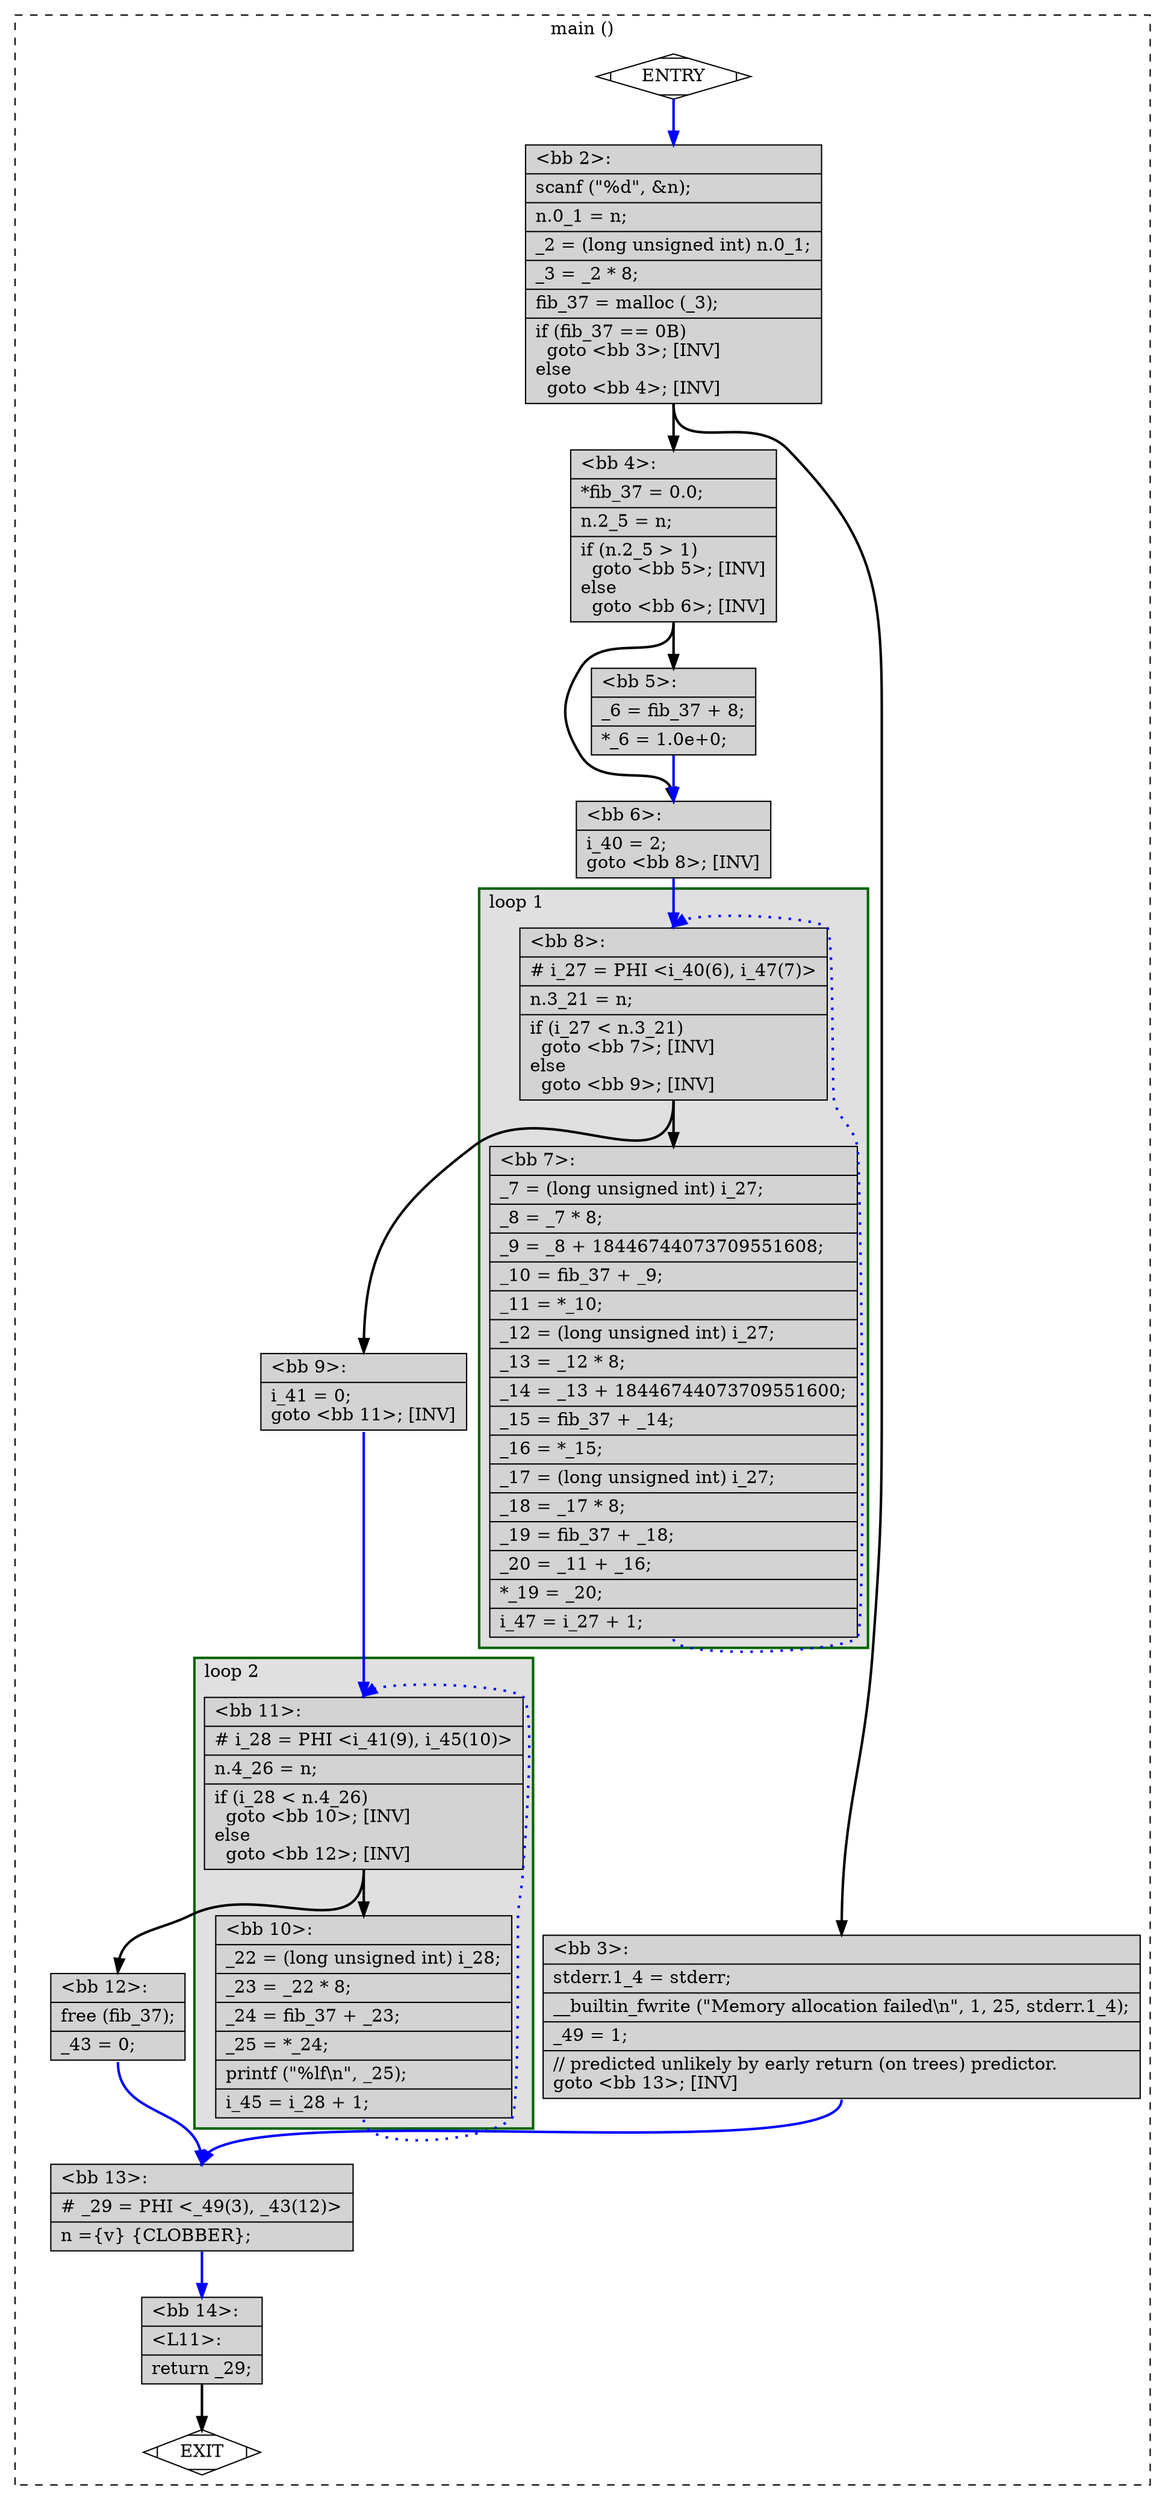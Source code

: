 digraph "a-fib.c.052t.local-fnsummary2" {
overlap=false;
subgraph "cluster_main" {
	style="dashed";
	color="black";
	label="main ()";
	subgraph cluster_6_2 {
	style="filled";
	color="darkgreen";
	fillcolor="grey88";
	label="loop 2";
	labeljust=l;
	penwidth=2;
	fn_6_basic_block_11 [shape=record,style=filled,fillcolor=lightgrey,label="{\<bb\ 11\>:\l\
|#\ i_28\ =\ PHI\ \<i_41(9),\ i_45(10)\>\l\
|n.4_26\ =\ n;\l\
|if\ (i_28\ \<\ n.4_26)\l\
\ \ goto\ \<bb\ 10\>;\ [INV]\l\
else\l\
\ \ goto\ \<bb\ 12\>;\ [INV]\l\
}"];

	fn_6_basic_block_10 [shape=record,style=filled,fillcolor=lightgrey,label="{\<bb\ 10\>:\l\
|_22\ =\ (long\ unsigned\ int)\ i_28;\l\
|_23\ =\ _22\ *\ 8;\l\
|_24\ =\ fib_37\ +\ _23;\l\
|_25\ =\ *_24;\l\
|printf\ (\"%lf\\n\",\ _25);\l\
|i_45\ =\ i_28\ +\ 1;\l\
}"];

	}
	subgraph cluster_6_1 {
	style="filled";
	color="darkgreen";
	fillcolor="grey88";
	label="loop 1";
	labeljust=l;
	penwidth=2;
	fn_6_basic_block_8 [shape=record,style=filled,fillcolor=lightgrey,label="{\<bb\ 8\>:\l\
|#\ i_27\ =\ PHI\ \<i_40(6),\ i_47(7)\>\l\
|n.3_21\ =\ n;\l\
|if\ (i_27\ \<\ n.3_21)\l\
\ \ goto\ \<bb\ 7\>;\ [INV]\l\
else\l\
\ \ goto\ \<bb\ 9\>;\ [INV]\l\
}"];

	fn_6_basic_block_7 [shape=record,style=filled,fillcolor=lightgrey,label="{\<bb\ 7\>:\l\
|_7\ =\ (long\ unsigned\ int)\ i_27;\l\
|_8\ =\ _7\ *\ 8;\l\
|_9\ =\ _8\ +\ 18446744073709551608;\l\
|_10\ =\ fib_37\ +\ _9;\l\
|_11\ =\ *_10;\l\
|_12\ =\ (long\ unsigned\ int)\ i_27;\l\
|_13\ =\ _12\ *\ 8;\l\
|_14\ =\ _13\ +\ 18446744073709551600;\l\
|_15\ =\ fib_37\ +\ _14;\l\
|_16\ =\ *_15;\l\
|_17\ =\ (long\ unsigned\ int)\ i_27;\l\
|_18\ =\ _17\ *\ 8;\l\
|_19\ =\ fib_37\ +\ _18;\l\
|_20\ =\ _11\ +\ _16;\l\
|*_19\ =\ _20;\l\
|i_47\ =\ i_27\ +\ 1;\l\
}"];

	}
	fn_6_basic_block_0 [shape=Mdiamond,style=filled,fillcolor=white,label="ENTRY"];

	fn_6_basic_block_1 [shape=Mdiamond,style=filled,fillcolor=white,label="EXIT"];

	fn_6_basic_block_2 [shape=record,style=filled,fillcolor=lightgrey,label="{\<bb\ 2\>:\l\
|scanf\ (\"%d\",\ &n);\l\
|n.0_1\ =\ n;\l\
|_2\ =\ (long\ unsigned\ int)\ n.0_1;\l\
|_3\ =\ _2\ *\ 8;\l\
|fib_37\ =\ malloc\ (_3);\l\
|if\ (fib_37\ ==\ 0B)\l\
\ \ goto\ \<bb\ 3\>;\ [INV]\l\
else\l\
\ \ goto\ \<bb\ 4\>;\ [INV]\l\
}"];

	fn_6_basic_block_3 [shape=record,style=filled,fillcolor=lightgrey,label="{\<bb\ 3\>:\l\
|stderr.1_4\ =\ stderr;\l\
|__builtin_fwrite\ (\"Memory\ allocation\ failed\\n\",\ 1,\ 25,\ stderr.1_4);\l\
|_49\ =\ 1;\l\
|//\ predicted\ unlikely\ by\ early\ return\ (on\ trees)\ predictor.\l\
goto\ \<bb\ 13\>;\ [INV]\l\
}"];

	fn_6_basic_block_4 [shape=record,style=filled,fillcolor=lightgrey,label="{\<bb\ 4\>:\l\
|*fib_37\ =\ 0.0;\l\
|n.2_5\ =\ n;\l\
|if\ (n.2_5\ \>\ 1)\l\
\ \ goto\ \<bb\ 5\>;\ [INV]\l\
else\l\
\ \ goto\ \<bb\ 6\>;\ [INV]\l\
}"];

	fn_6_basic_block_5 [shape=record,style=filled,fillcolor=lightgrey,label="{\<bb\ 5\>:\l\
|_6\ =\ fib_37\ +\ 8;\l\
|*_6\ =\ 1.0e+0;\l\
}"];

	fn_6_basic_block_6 [shape=record,style=filled,fillcolor=lightgrey,label="{\<bb\ 6\>:\l\
|i_40\ =\ 2;\l\
goto\ \<bb\ 8\>;\ [INV]\l\
}"];

	fn_6_basic_block_9 [shape=record,style=filled,fillcolor=lightgrey,label="{\<bb\ 9\>:\l\
|i_41\ =\ 0;\l\
goto\ \<bb\ 11\>;\ [INV]\l\
}"];

	fn_6_basic_block_12 [shape=record,style=filled,fillcolor=lightgrey,label="{\<bb\ 12\>:\l\
|free\ (fib_37);\l\
|_43\ =\ 0;\l\
}"];

	fn_6_basic_block_13 [shape=record,style=filled,fillcolor=lightgrey,label="{\<bb\ 13\>:\l\
|#\ _29\ =\ PHI\ \<_49(3),\ _43(12)\>\l\
|n\ =\{v\}\ \{CLOBBER\};\l\
}"];

	fn_6_basic_block_14 [shape=record,style=filled,fillcolor=lightgrey,label="{\<bb\ 14\>:\l\
|\<L11\>:\l\
|return\ _29;\l\
}"];

	fn_6_basic_block_0:s -> fn_6_basic_block_2:n [style="solid,bold",color=blue,weight=100,constraint=true];
	fn_6_basic_block_2:s -> fn_6_basic_block_3:n [style="solid,bold",color=black,weight=10,constraint=true];
	fn_6_basic_block_2:s -> fn_6_basic_block_4:n [style="solid,bold",color=black,weight=10,constraint=true];
	fn_6_basic_block_3:s -> fn_6_basic_block_13:n [style="solid,bold",color=blue,weight=100,constraint=true];
	fn_6_basic_block_4:s -> fn_6_basic_block_5:n [style="solid,bold",color=black,weight=10,constraint=true];
	fn_6_basic_block_4:s -> fn_6_basic_block_6:n [style="solid,bold",color=black,weight=10,constraint=true];
	fn_6_basic_block_5:s -> fn_6_basic_block_6:n [style="solid,bold",color=blue,weight=100,constraint=true];
	fn_6_basic_block_6:s -> fn_6_basic_block_8:n [style="solid,bold",color=blue,weight=100,constraint=true];
	fn_6_basic_block_7:s -> fn_6_basic_block_8:n [style="dotted,bold",color=blue,weight=10,constraint=false];
	fn_6_basic_block_8:s -> fn_6_basic_block_7:n [style="solid,bold",color=black,weight=10,constraint=true];
	fn_6_basic_block_8:s -> fn_6_basic_block_9:n [style="solid,bold",color=black,weight=10,constraint=true];
	fn_6_basic_block_9:s -> fn_6_basic_block_11:n [style="solid,bold",color=blue,weight=100,constraint=true];
	fn_6_basic_block_10:s -> fn_6_basic_block_11:n [style="dotted,bold",color=blue,weight=10,constraint=false];
	fn_6_basic_block_11:s -> fn_6_basic_block_10:n [style="solid,bold",color=black,weight=10,constraint=true];
	fn_6_basic_block_11:s -> fn_6_basic_block_12:n [style="solid,bold",color=black,weight=10,constraint=true];
	fn_6_basic_block_12:s -> fn_6_basic_block_13:n [style="solid,bold",color=blue,weight=100,constraint=true];
	fn_6_basic_block_13:s -> fn_6_basic_block_14:n [style="solid,bold",color=blue,weight=100,constraint=true];
	fn_6_basic_block_14:s -> fn_6_basic_block_1:n [style="solid,bold",color=black,weight=10,constraint=true];
	fn_6_basic_block_0:s -> fn_6_basic_block_1:n [style="invis",constraint=true];
}
}
